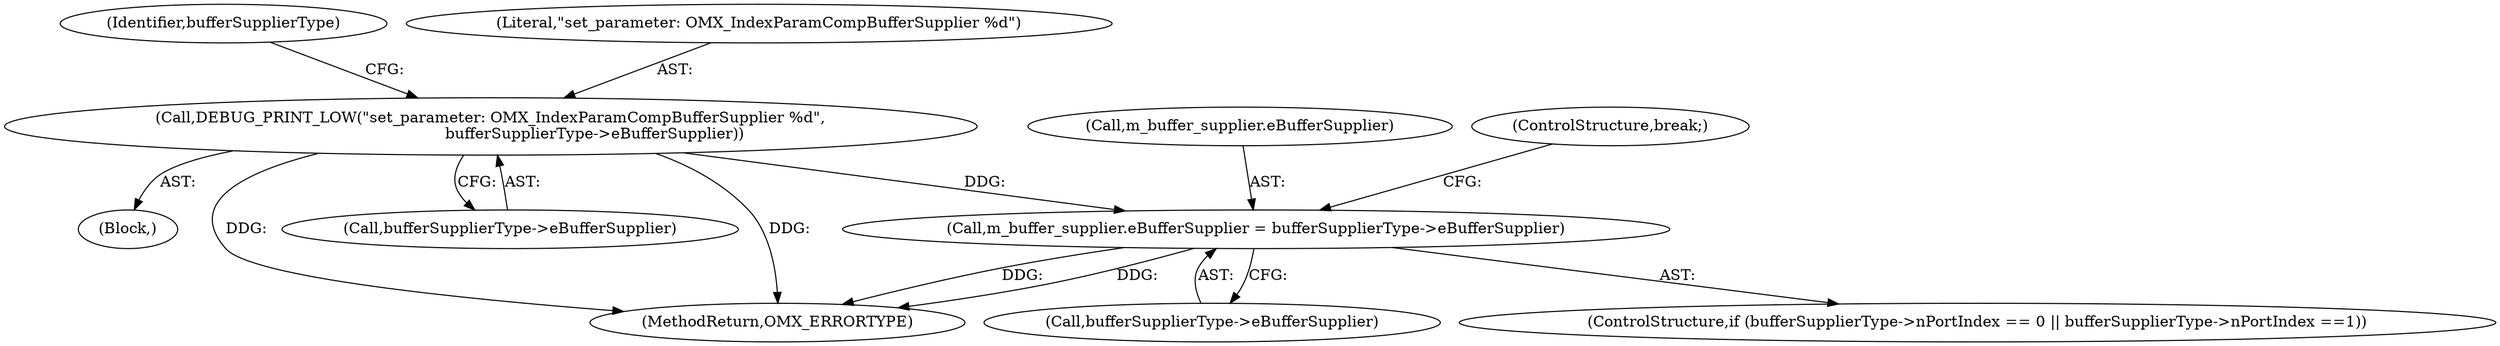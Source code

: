 digraph "0_Android_46e305be6e670a5a0041b0b4861122a0f1aabefa_2@pointer" {
"1002098" [label="(Call,DEBUG_PRINT_LOW(\"set_parameter: OMX_IndexParamCompBufferSupplier %d\",\n                                           bufferSupplierType->eBufferSupplier))"];
"1002115" [label="(Call,m_buffer_supplier.eBufferSupplier = bufferSupplierType->eBufferSupplier)"];
"1002098" [label="(Call,DEBUG_PRINT_LOW(\"set_parameter: OMX_IndexParamCompBufferSupplier %d\",\n                                           bufferSupplierType->eBufferSupplier))"];
"1002116" [label="(Call,m_buffer_supplier.eBufferSupplier)"];
"1002126" [label="(ControlStructure,break;)"];
"1002119" [label="(Call,bufferSupplierType->eBufferSupplier)"];
"1002107" [label="(Identifier,bufferSupplierType)"];
"1003102" [label="(MethodReturn,OMX_ERRORTYPE)"];
"1002115" [label="(Call,m_buffer_supplier.eBufferSupplier = bufferSupplierType->eBufferSupplier)"];
"1002099" [label="(Literal,\"set_parameter: OMX_IndexParamCompBufferSupplier %d\")"];
"1002100" [label="(Call,bufferSupplierType->eBufferSupplier)"];
"1002088" [label="(Block,)"];
"1002103" [label="(ControlStructure,if (bufferSupplierType->nPortIndex == 0 || bufferSupplierType->nPortIndex ==1))"];
"1002098" -> "1002088"  [label="AST: "];
"1002098" -> "1002100"  [label="CFG: "];
"1002099" -> "1002098"  [label="AST: "];
"1002100" -> "1002098"  [label="AST: "];
"1002107" -> "1002098"  [label="CFG: "];
"1002098" -> "1003102"  [label="DDG: "];
"1002098" -> "1003102"  [label="DDG: "];
"1002098" -> "1002115"  [label="DDG: "];
"1002115" -> "1002103"  [label="AST: "];
"1002115" -> "1002119"  [label="CFG: "];
"1002116" -> "1002115"  [label="AST: "];
"1002119" -> "1002115"  [label="AST: "];
"1002126" -> "1002115"  [label="CFG: "];
"1002115" -> "1003102"  [label="DDG: "];
"1002115" -> "1003102"  [label="DDG: "];
}
